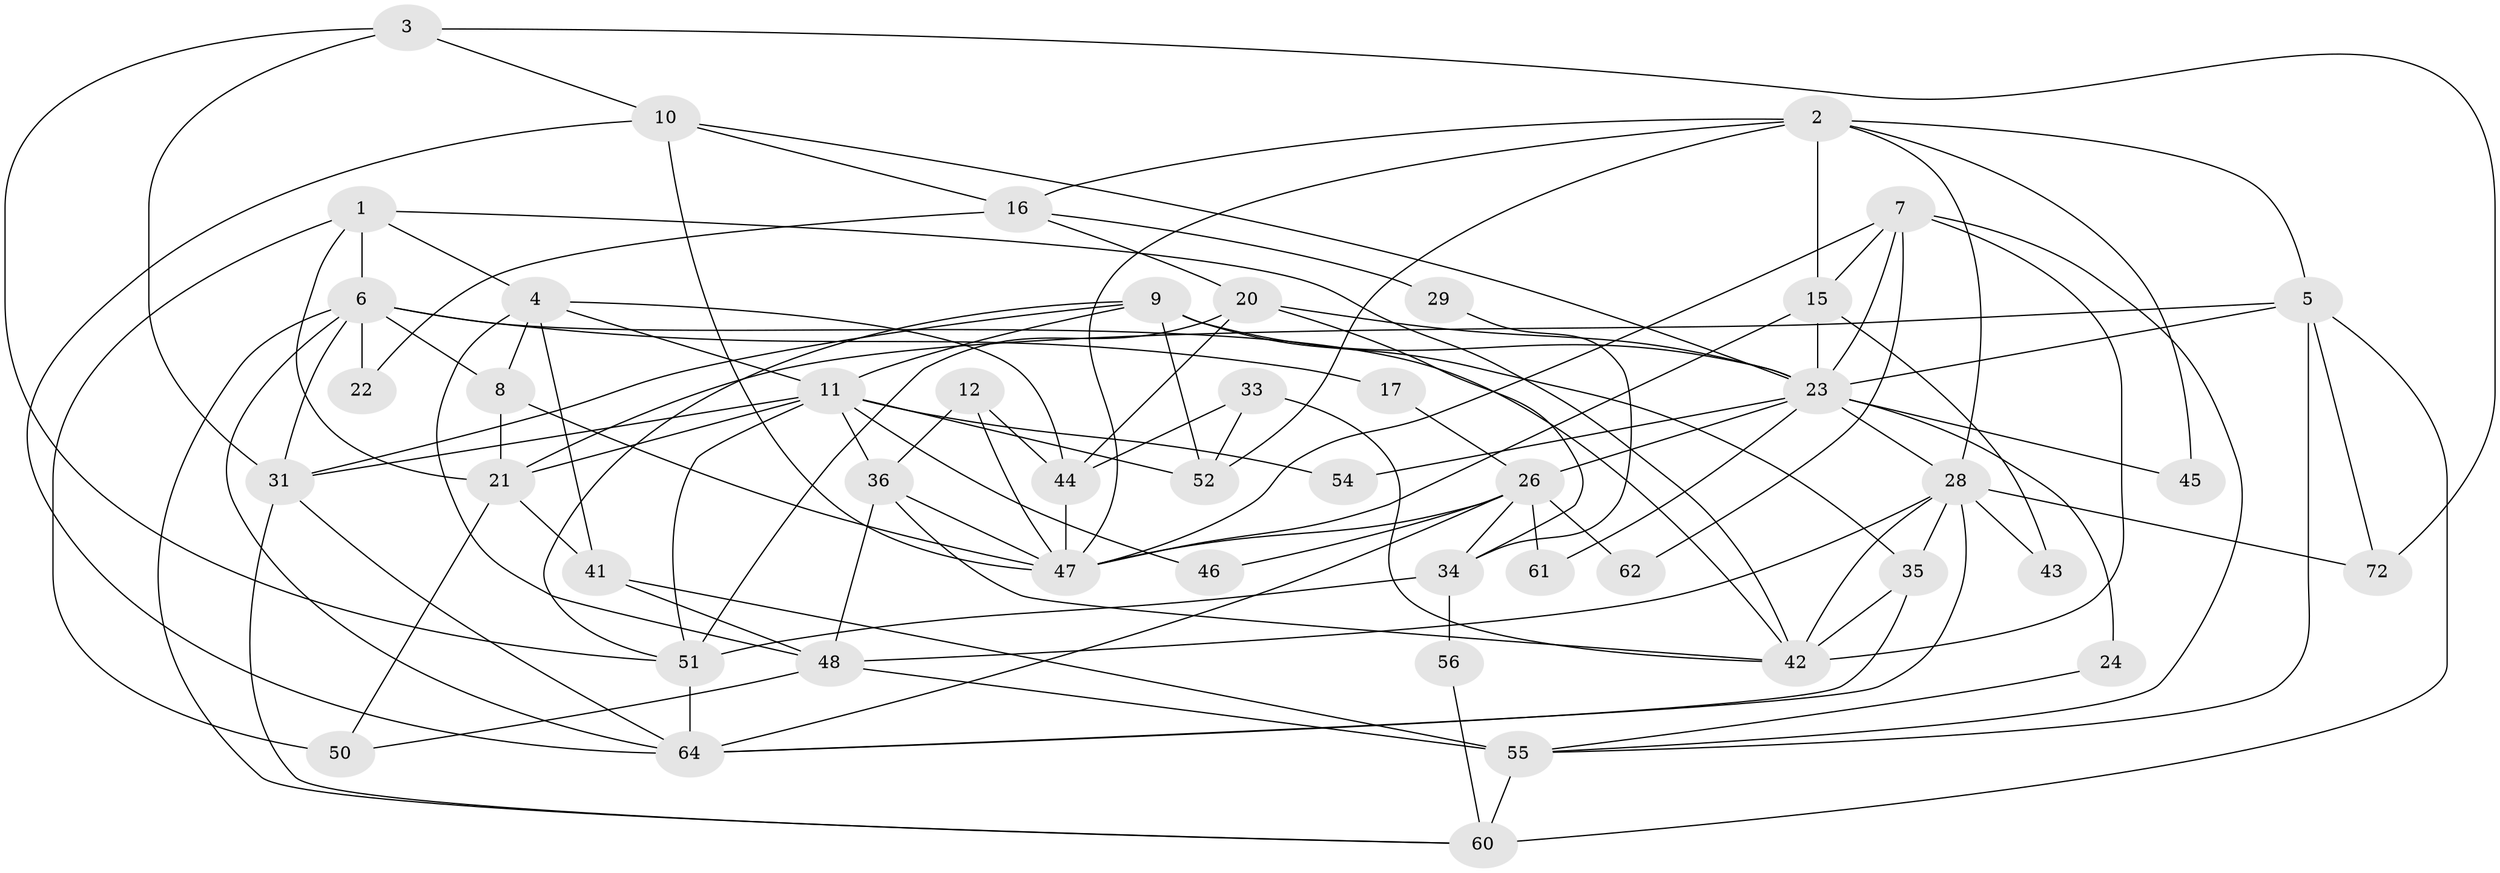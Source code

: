 // Generated by graph-tools (version 1.1) at 2025/52/02/27/25 19:52:06]
// undirected, 47 vertices, 114 edges
graph export_dot {
graph [start="1"]
  node [color=gray90,style=filled];
  1 [super="+63"];
  2 [super="+14"];
  3 [super="+73"];
  4 [super="+18"];
  5 [super="+68"];
  6 [super="+19"];
  7 [super="+13"];
  8;
  9 [super="+40"];
  10 [super="+57"];
  11 [super="+25"];
  12;
  15 [super="+39"];
  16;
  17;
  20 [super="+27"];
  21 [super="+58"];
  22;
  23 [super="+38"];
  24;
  26 [super="+32"];
  28 [super="+30"];
  29;
  31 [super="+37"];
  33;
  34 [super="+59"];
  35;
  36 [super="+69"];
  41;
  42 [super="+53"];
  43;
  44 [super="+49"];
  45;
  46;
  47 [super="+70"];
  48 [super="+71"];
  50;
  51;
  52;
  54;
  55 [super="+66"];
  56;
  60 [super="+67"];
  61;
  62;
  64 [super="+65"];
  72;
  1 -- 4;
  1 -- 6;
  1 -- 42;
  1 -- 50;
  1 -- 21;
  2 -- 5;
  2 -- 52;
  2 -- 16;
  2 -- 28;
  2 -- 45;
  2 -- 47;
  2 -- 15;
  3 -- 10;
  3 -- 72;
  3 -- 51;
  3 -- 31;
  4 -- 44;
  4 -- 11;
  4 -- 41;
  4 -- 8;
  4 -- 48;
  5 -- 23;
  5 -- 55;
  5 -- 72;
  5 -- 21;
  5 -- 60;
  6 -- 64;
  6 -- 17;
  6 -- 22;
  6 -- 8;
  6 -- 42;
  6 -- 31;
  6 -- 60;
  7 -- 55;
  7 -- 62;
  7 -- 23;
  7 -- 42;
  7 -- 47;
  7 -- 15;
  8 -- 21;
  8 -- 47;
  9 -- 11;
  9 -- 35;
  9 -- 23;
  9 -- 51;
  9 -- 52;
  9 -- 31;
  10 -- 16;
  10 -- 23;
  10 -- 47;
  10 -- 64;
  11 -- 31;
  11 -- 51;
  11 -- 52;
  11 -- 54;
  11 -- 46;
  11 -- 36;
  11 -- 21;
  12 -- 36;
  12 -- 47;
  12 -- 44;
  15 -- 43;
  15 -- 23;
  15 -- 47;
  16 -- 20;
  16 -- 22;
  16 -- 29;
  17 -- 26;
  20 -- 23;
  20 -- 51;
  20 -- 34;
  20 -- 44;
  21 -- 41;
  21 -- 50;
  23 -- 24;
  23 -- 28;
  23 -- 45;
  23 -- 54;
  23 -- 61;
  23 -- 26 [weight=2];
  24 -- 55;
  26 -- 64;
  26 -- 62;
  26 -- 34;
  26 -- 61;
  26 -- 46;
  26 -- 47;
  28 -- 35;
  28 -- 43;
  28 -- 64;
  28 -- 72;
  28 -- 42;
  28 -- 48;
  29 -- 34;
  31 -- 60;
  31 -- 64;
  33 -- 44;
  33 -- 52;
  33 -- 42;
  34 -- 51 [weight=2];
  34 -- 56;
  35 -- 64;
  35 -- 42;
  36 -- 42;
  36 -- 47;
  36 -- 48;
  41 -- 48;
  41 -- 55;
  44 -- 47;
  48 -- 50;
  48 -- 55;
  51 -- 64;
  55 -- 60 [weight=2];
  56 -- 60;
}

